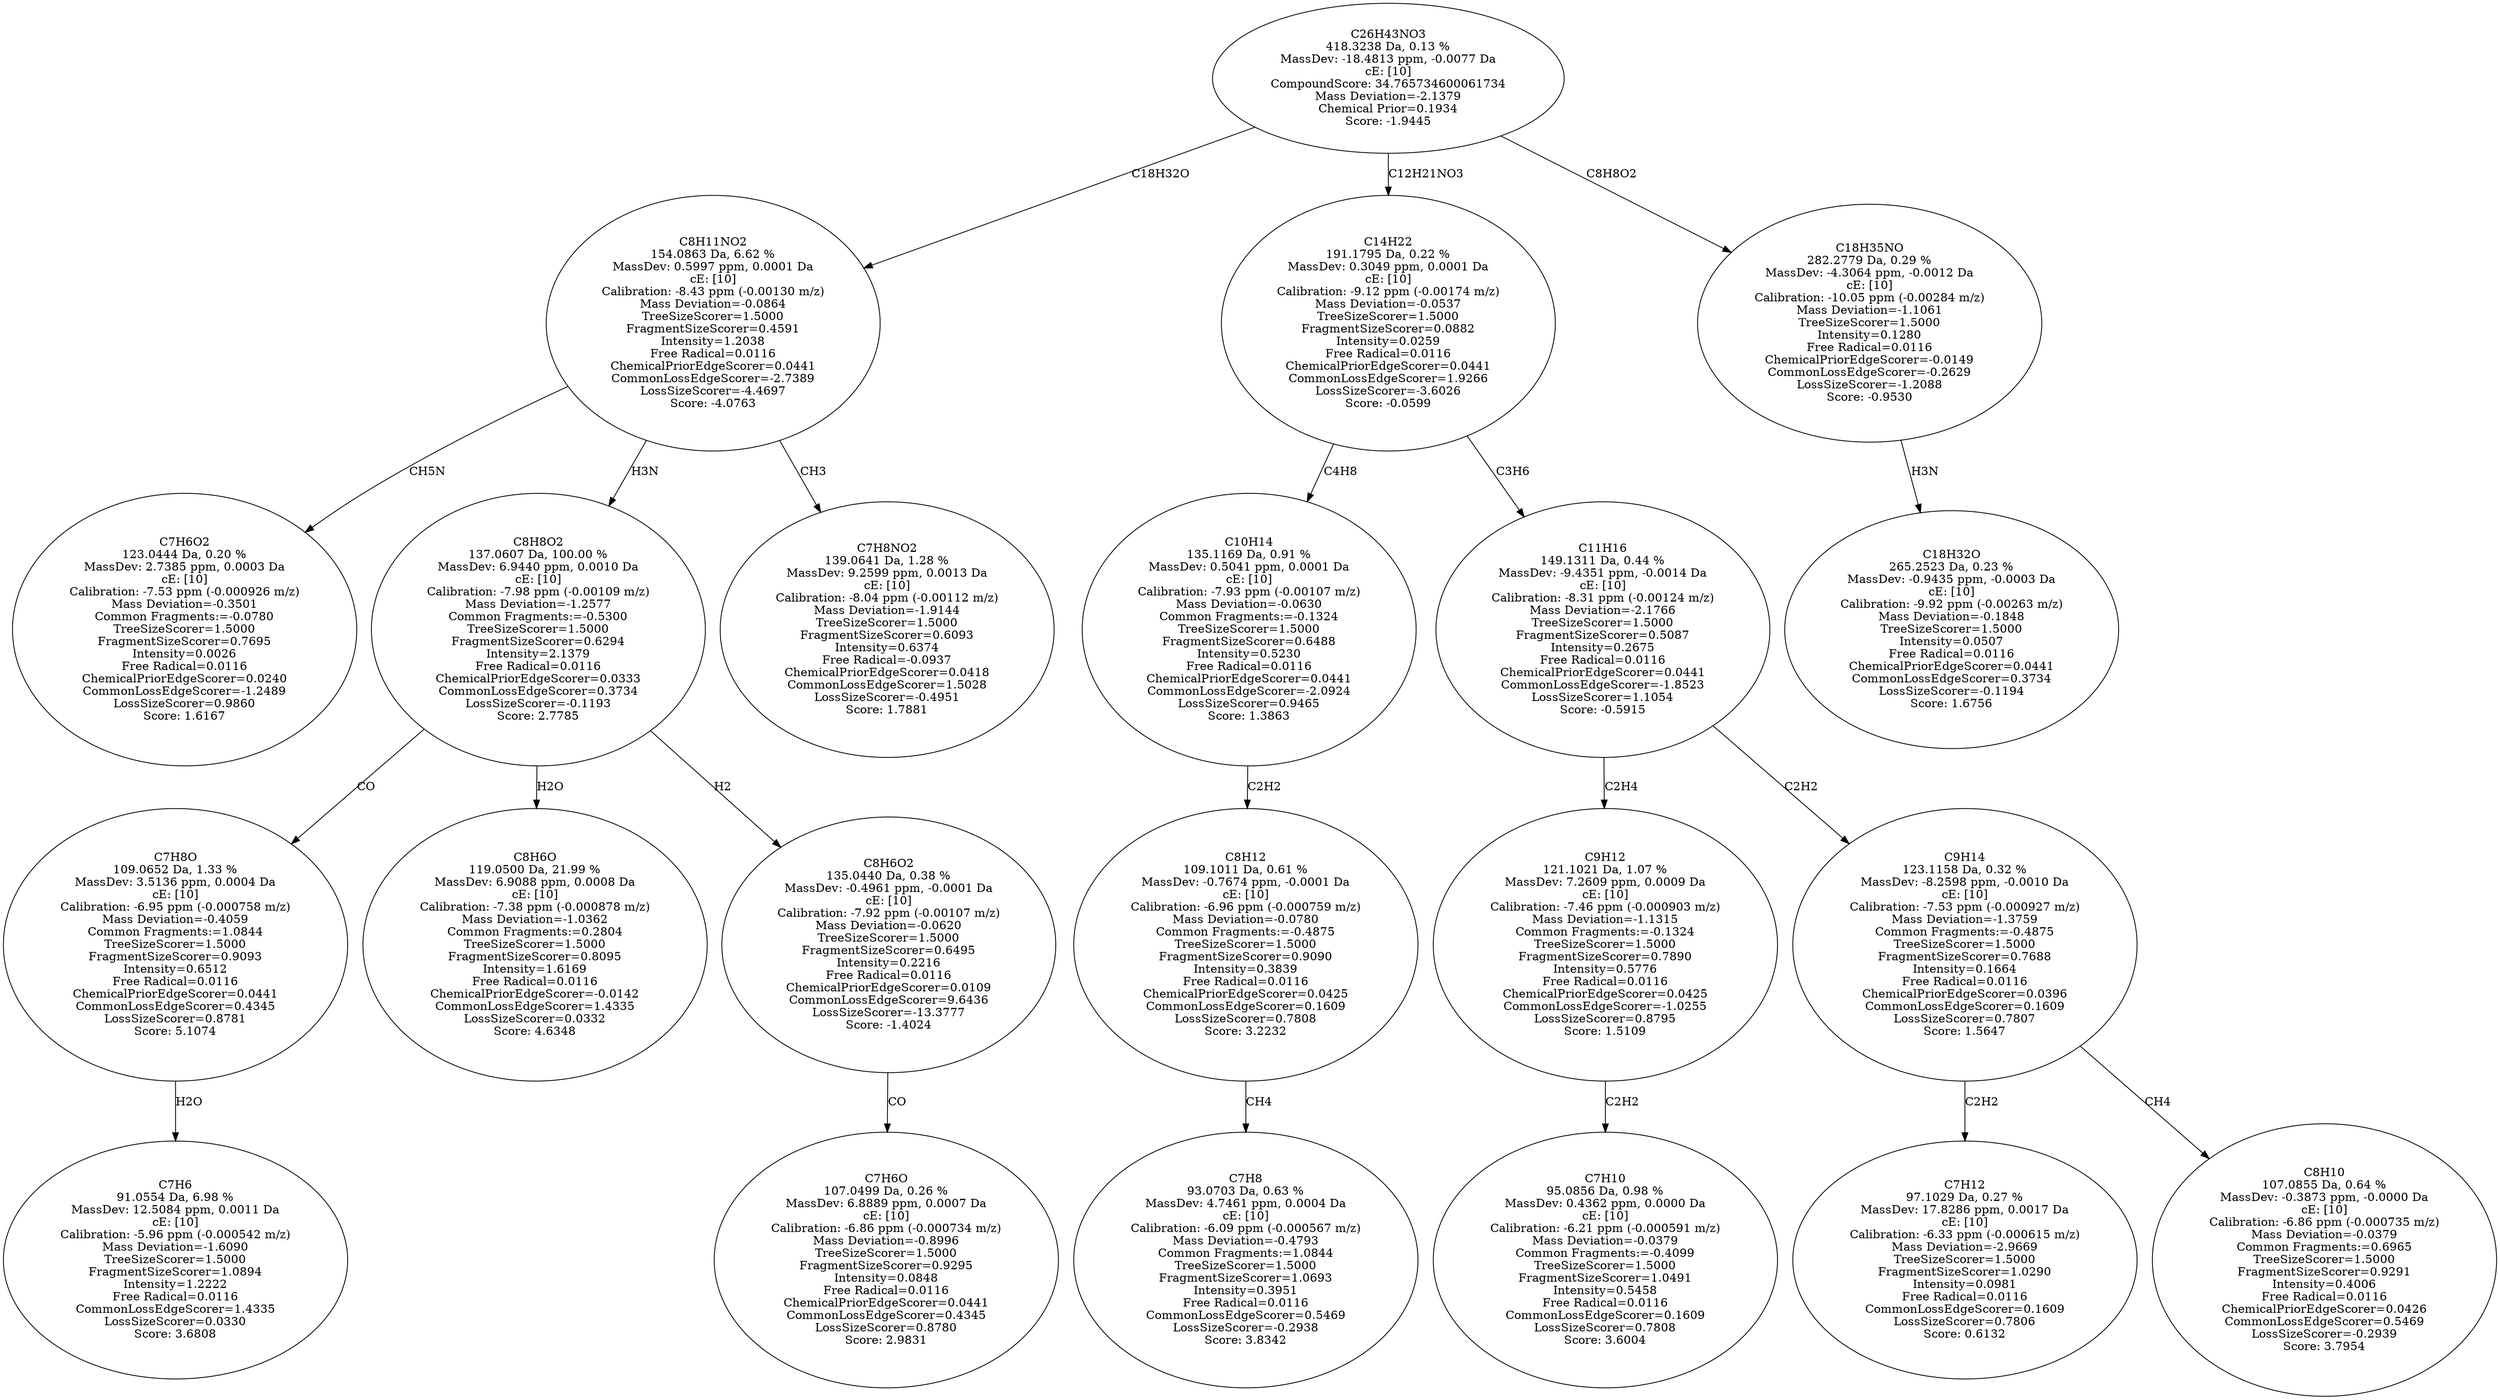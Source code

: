strict digraph {
v1 [label="C7H6O2\n123.0444 Da, 0.20 %\nMassDev: 2.7385 ppm, 0.0003 Da\ncE: [10]\nCalibration: -7.53 ppm (-0.000926 m/z)\nMass Deviation=-0.3501\nCommon Fragments:=-0.0780\nTreeSizeScorer=1.5000\nFragmentSizeScorer=0.7695\nIntensity=0.0026\nFree Radical=0.0116\nChemicalPriorEdgeScorer=0.0240\nCommonLossEdgeScorer=-1.2489\nLossSizeScorer=0.9860\nScore: 1.6167"];
v2 [label="C7H6\n91.0554 Da, 6.98 %\nMassDev: 12.5084 ppm, 0.0011 Da\ncE: [10]\nCalibration: -5.96 ppm (-0.000542 m/z)\nMass Deviation=-1.6090\nTreeSizeScorer=1.5000\nFragmentSizeScorer=1.0894\nIntensity=1.2222\nFree Radical=0.0116\nCommonLossEdgeScorer=1.4335\nLossSizeScorer=0.0330\nScore: 3.6808"];
v3 [label="C7H8O\n109.0652 Da, 1.33 %\nMassDev: 3.5136 ppm, 0.0004 Da\ncE: [10]\nCalibration: -6.95 ppm (-0.000758 m/z)\nMass Deviation=-0.4059\nCommon Fragments:=1.0844\nTreeSizeScorer=1.5000\nFragmentSizeScorer=0.9093\nIntensity=0.6512\nFree Radical=0.0116\nChemicalPriorEdgeScorer=0.0441\nCommonLossEdgeScorer=0.4345\nLossSizeScorer=0.8781\nScore: 5.1074"];
v4 [label="C8H6O\n119.0500 Da, 21.99 %\nMassDev: 6.9088 ppm, 0.0008 Da\ncE: [10]\nCalibration: -7.38 ppm (-0.000878 m/z)\nMass Deviation=-1.0362\nCommon Fragments:=0.2804\nTreeSizeScorer=1.5000\nFragmentSizeScorer=0.8095\nIntensity=1.6169\nFree Radical=0.0116\nChemicalPriorEdgeScorer=-0.0142\nCommonLossEdgeScorer=1.4335\nLossSizeScorer=0.0332\nScore: 4.6348"];
v5 [label="C7H6O\n107.0499 Da, 0.26 %\nMassDev: 6.8889 ppm, 0.0007 Da\ncE: [10]\nCalibration: -6.86 ppm (-0.000734 m/z)\nMass Deviation=-0.8996\nTreeSizeScorer=1.5000\nFragmentSizeScorer=0.9295\nIntensity=0.0848\nFree Radical=0.0116\nChemicalPriorEdgeScorer=0.0441\nCommonLossEdgeScorer=0.4345\nLossSizeScorer=0.8780\nScore: 2.9831"];
v6 [label="C8H6O2\n135.0440 Da, 0.38 %\nMassDev: -0.4961 ppm, -0.0001 Da\ncE: [10]\nCalibration: -7.92 ppm (-0.00107 m/z)\nMass Deviation=-0.0620\nTreeSizeScorer=1.5000\nFragmentSizeScorer=0.6495\nIntensity=0.2216\nFree Radical=0.0116\nChemicalPriorEdgeScorer=0.0109\nCommonLossEdgeScorer=9.6436\nLossSizeScorer=-13.3777\nScore: -1.4024"];
v7 [label="C8H8O2\n137.0607 Da, 100.00 %\nMassDev: 6.9440 ppm, 0.0010 Da\ncE: [10]\nCalibration: -7.98 ppm (-0.00109 m/z)\nMass Deviation=-1.2577\nCommon Fragments:=-0.5300\nTreeSizeScorer=1.5000\nFragmentSizeScorer=0.6294\nIntensity=2.1379\nFree Radical=0.0116\nChemicalPriorEdgeScorer=0.0333\nCommonLossEdgeScorer=0.3734\nLossSizeScorer=-0.1193\nScore: 2.7785"];
v8 [label="C7H8NO2\n139.0641 Da, 1.28 %\nMassDev: 9.2599 ppm, 0.0013 Da\ncE: [10]\nCalibration: -8.04 ppm (-0.00112 m/z)\nMass Deviation=-1.9144\nTreeSizeScorer=1.5000\nFragmentSizeScorer=0.6093\nIntensity=0.6374\nFree Radical=-0.0937\nChemicalPriorEdgeScorer=0.0418\nCommonLossEdgeScorer=1.5028\nLossSizeScorer=-0.4951\nScore: 1.7881"];
v9 [label="C8H11NO2\n154.0863 Da, 6.62 %\nMassDev: 0.5997 ppm, 0.0001 Da\ncE: [10]\nCalibration: -8.43 ppm (-0.00130 m/z)\nMass Deviation=-0.0864\nTreeSizeScorer=1.5000\nFragmentSizeScorer=0.4591\nIntensity=1.2038\nFree Radical=0.0116\nChemicalPriorEdgeScorer=0.0441\nCommonLossEdgeScorer=-2.7389\nLossSizeScorer=-4.4697\nScore: -4.0763"];
v10 [label="C7H8\n93.0703 Da, 0.63 %\nMassDev: 4.7461 ppm, 0.0004 Da\ncE: [10]\nCalibration: -6.09 ppm (-0.000567 m/z)\nMass Deviation=-0.4793\nCommon Fragments:=1.0844\nTreeSizeScorer=1.5000\nFragmentSizeScorer=1.0693\nIntensity=0.3951\nFree Radical=0.0116\nCommonLossEdgeScorer=0.5469\nLossSizeScorer=-0.2938\nScore: 3.8342"];
v11 [label="C8H12\n109.1011 Da, 0.61 %\nMassDev: -0.7674 ppm, -0.0001 Da\ncE: [10]\nCalibration: -6.96 ppm (-0.000759 m/z)\nMass Deviation=-0.0780\nCommon Fragments:=-0.4875\nTreeSizeScorer=1.5000\nFragmentSizeScorer=0.9090\nIntensity=0.3839\nFree Radical=0.0116\nChemicalPriorEdgeScorer=0.0425\nCommonLossEdgeScorer=0.1609\nLossSizeScorer=0.7808\nScore: 3.2232"];
v12 [label="C10H14\n135.1169 Da, 0.91 %\nMassDev: 0.5041 ppm, 0.0001 Da\ncE: [10]\nCalibration: -7.93 ppm (-0.00107 m/z)\nMass Deviation=-0.0630\nCommon Fragments:=-0.1324\nTreeSizeScorer=1.5000\nFragmentSizeScorer=0.6488\nIntensity=0.5230\nFree Radical=0.0116\nChemicalPriorEdgeScorer=0.0441\nCommonLossEdgeScorer=-2.0924\nLossSizeScorer=0.9465\nScore: 1.3863"];
v13 [label="C7H10\n95.0856 Da, 0.98 %\nMassDev: 0.4362 ppm, 0.0000 Da\ncE: [10]\nCalibration: -6.21 ppm (-0.000591 m/z)\nMass Deviation=-0.0379\nCommon Fragments:=-0.4099\nTreeSizeScorer=1.5000\nFragmentSizeScorer=1.0491\nIntensity=0.5458\nFree Radical=0.0116\nCommonLossEdgeScorer=0.1609\nLossSizeScorer=0.7808\nScore: 3.6004"];
v14 [label="C9H12\n121.1021 Da, 1.07 %\nMassDev: 7.2609 ppm, 0.0009 Da\ncE: [10]\nCalibration: -7.46 ppm (-0.000903 m/z)\nMass Deviation=-1.1315\nCommon Fragments:=-0.1324\nTreeSizeScorer=1.5000\nFragmentSizeScorer=0.7890\nIntensity=0.5776\nFree Radical=0.0116\nChemicalPriorEdgeScorer=0.0425\nCommonLossEdgeScorer=-1.0255\nLossSizeScorer=0.8795\nScore: 1.5109"];
v15 [label="C7H12\n97.1029 Da, 0.27 %\nMassDev: 17.8286 ppm, 0.0017 Da\ncE: [10]\nCalibration: -6.33 ppm (-0.000615 m/z)\nMass Deviation=-2.9669\nTreeSizeScorer=1.5000\nFragmentSizeScorer=1.0290\nIntensity=0.0981\nFree Radical=0.0116\nCommonLossEdgeScorer=0.1609\nLossSizeScorer=0.7806\nScore: 0.6132"];
v16 [label="C8H10\n107.0855 Da, 0.64 %\nMassDev: -0.3873 ppm, -0.0000 Da\ncE: [10]\nCalibration: -6.86 ppm (-0.000735 m/z)\nMass Deviation=-0.0379\nCommon Fragments:=0.6965\nTreeSizeScorer=1.5000\nFragmentSizeScorer=0.9291\nIntensity=0.4006\nFree Radical=0.0116\nChemicalPriorEdgeScorer=0.0426\nCommonLossEdgeScorer=0.5469\nLossSizeScorer=-0.2939\nScore: 3.7954"];
v17 [label="C9H14\n123.1158 Da, 0.32 %\nMassDev: -8.2598 ppm, -0.0010 Da\ncE: [10]\nCalibration: -7.53 ppm (-0.000927 m/z)\nMass Deviation=-1.3759\nCommon Fragments:=-0.4875\nTreeSizeScorer=1.5000\nFragmentSizeScorer=0.7688\nIntensity=0.1664\nFree Radical=0.0116\nChemicalPriorEdgeScorer=0.0396\nCommonLossEdgeScorer=0.1609\nLossSizeScorer=0.7807\nScore: 1.5647"];
v18 [label="C11H16\n149.1311 Da, 0.44 %\nMassDev: -9.4351 ppm, -0.0014 Da\ncE: [10]\nCalibration: -8.31 ppm (-0.00124 m/z)\nMass Deviation=-2.1766\nTreeSizeScorer=1.5000\nFragmentSizeScorer=0.5087\nIntensity=0.2675\nFree Radical=0.0116\nChemicalPriorEdgeScorer=0.0441\nCommonLossEdgeScorer=-1.8523\nLossSizeScorer=1.1054\nScore: -0.5915"];
v19 [label="C14H22\n191.1795 Da, 0.22 %\nMassDev: 0.3049 ppm, 0.0001 Da\ncE: [10]\nCalibration: -9.12 ppm (-0.00174 m/z)\nMass Deviation=-0.0537\nTreeSizeScorer=1.5000\nFragmentSizeScorer=0.0882\nIntensity=0.0259\nFree Radical=0.0116\nChemicalPriorEdgeScorer=0.0441\nCommonLossEdgeScorer=1.9266\nLossSizeScorer=-3.6026\nScore: -0.0599"];
v20 [label="C18H32O\n265.2523 Da, 0.23 %\nMassDev: -0.9435 ppm, -0.0003 Da\ncE: [10]\nCalibration: -9.92 ppm (-0.00263 m/z)\nMass Deviation=-0.1848\nTreeSizeScorer=1.5000\nIntensity=0.0507\nFree Radical=0.0116\nChemicalPriorEdgeScorer=0.0441\nCommonLossEdgeScorer=0.3734\nLossSizeScorer=-0.1194\nScore: 1.6756"];
v21 [label="C18H35NO\n282.2779 Da, 0.29 %\nMassDev: -4.3064 ppm, -0.0012 Da\ncE: [10]\nCalibration: -10.05 ppm (-0.00284 m/z)\nMass Deviation=-1.1061\nTreeSizeScorer=1.5000\nIntensity=0.1280\nFree Radical=0.0116\nChemicalPriorEdgeScorer=-0.0149\nCommonLossEdgeScorer=-0.2629\nLossSizeScorer=-1.2088\nScore: -0.9530"];
v22 [label="C26H43NO3\n418.3238 Da, 0.13 %\nMassDev: -18.4813 ppm, -0.0077 Da\ncE: [10]\nCompoundScore: 34.765734600061734\nMass Deviation=-2.1379\nChemical Prior=0.1934\nScore: -1.9445"];
v9 -> v1 [label="CH5N"];
v3 -> v2 [label="H2O"];
v7 -> v3 [label="CO"];
v7 -> v4 [label="H2O"];
v6 -> v5 [label="CO"];
v7 -> v6 [label="H2"];
v9 -> v7 [label="H3N"];
v9 -> v8 [label="CH3"];
v22 -> v9 [label="C18H32O"];
v11 -> v10 [label="CH4"];
v12 -> v11 [label="C2H2"];
v19 -> v12 [label="C4H8"];
v14 -> v13 [label="C2H2"];
v18 -> v14 [label="C2H4"];
v17 -> v15 [label="C2H2"];
v17 -> v16 [label="CH4"];
v18 -> v17 [label="C2H2"];
v19 -> v18 [label="C3H6"];
v22 -> v19 [label="C12H21NO3"];
v21 -> v20 [label="H3N"];
v22 -> v21 [label="C8H8O2"];
}